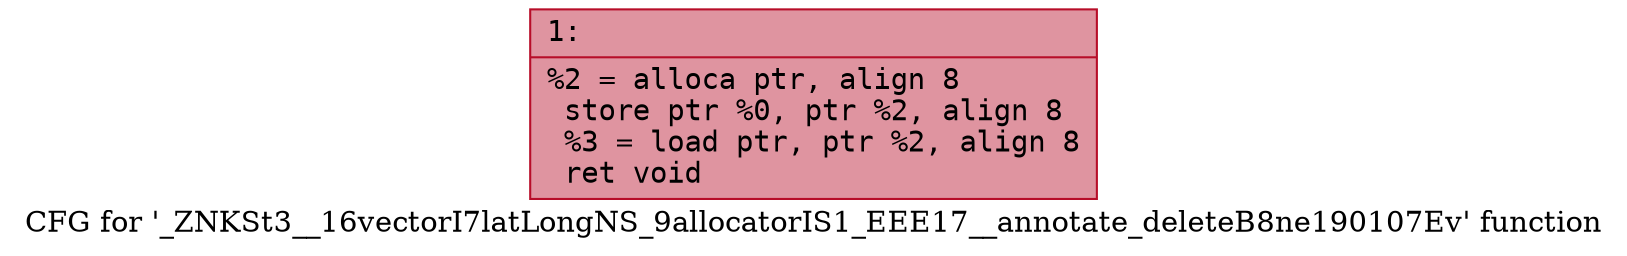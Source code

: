 digraph "CFG for '_ZNKSt3__16vectorI7latLongNS_9allocatorIS1_EEE17__annotate_deleteB8ne190107Ev' function" {
	label="CFG for '_ZNKSt3__16vectorI7latLongNS_9allocatorIS1_EEE17__annotate_deleteB8ne190107Ev' function";

	Node0x600001760000 [shape=record,color="#b70d28ff", style=filled, fillcolor="#b70d2870" fontname="Courier",label="{1:\l|  %2 = alloca ptr, align 8\l  store ptr %0, ptr %2, align 8\l  %3 = load ptr, ptr %2, align 8\l  ret void\l}"];
}
